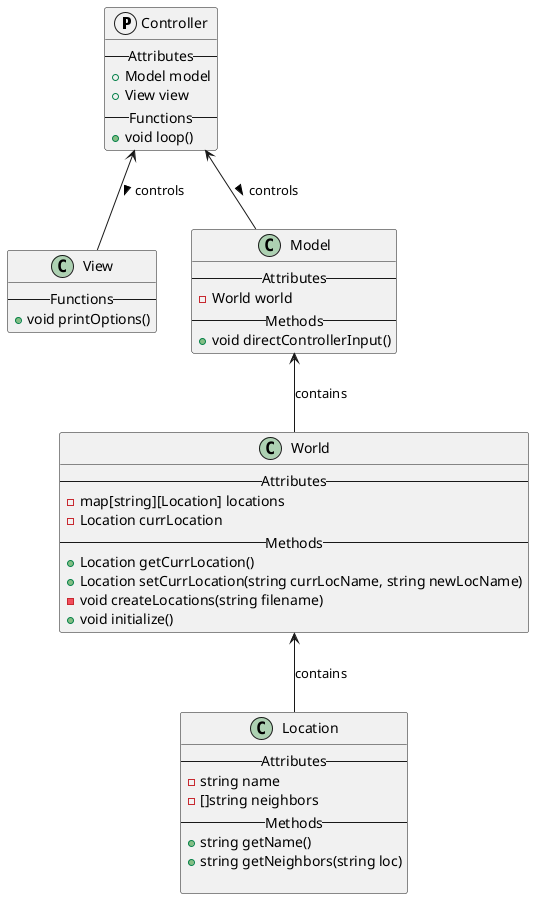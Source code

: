 @startuml
protocol   Controller {
    --Attributes--
    + Model model
    + View view
    --Functions--
    + void loop()
}
class   View {
    --Functions--
    + void printOptions()
}
class   Model {
    --Attributes--
    - World world
    --Methods--
    + void directControllerInput()
}

class World {
    --Attributes--
    - map[string][Location] locations
    - Location currLocation
    --Methods--
    + Location getCurrLocation()
    + Location setCurrLocation(string currLocName, string newLocName)
    - void createLocations(string filename)
    + void initialize()
}

class Location {
    --Attributes--
    - string name 
    - []string neighbors
    --Methods--
    + string getName()
    + string getNeighbors(string loc)

}

Controller <-- Model : controls >
Controller <-- View : controls >
Model <-- World : contains
World <-- Location : contains


@enduml